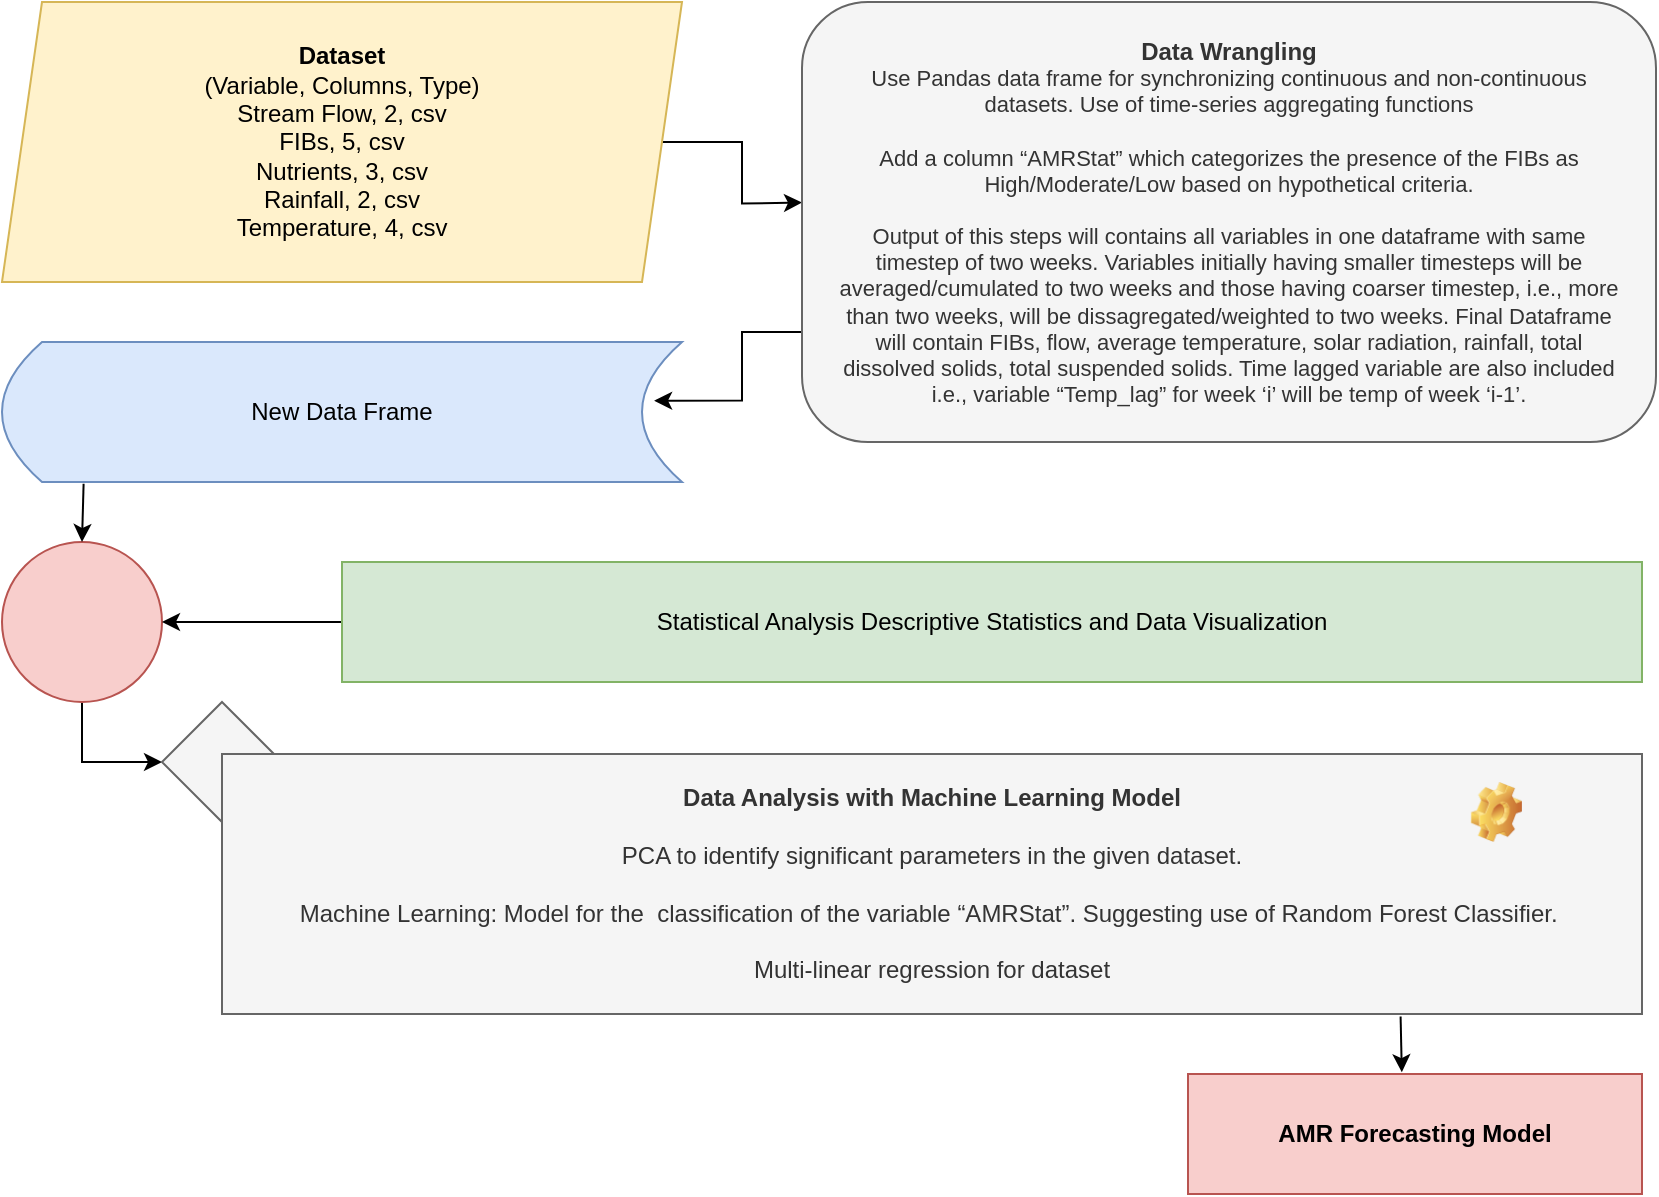 <mxfile version="21.1.8" type="github">
  <diagram id="C5RBs43oDa-KdzZeNtuy" name="Page-1">
    <mxGraphModel dx="1461" dy="957" grid="1" gridSize="10" guides="1" tooltips="1" connect="1" arrows="1" fold="1" page="1" pageScale="1" pageWidth="827" pageHeight="610" math="0" shadow="0">
      <root>
        <mxCell id="WIyWlLk6GJQsqaUBKTNV-0" />
        <mxCell id="WIyWlLk6GJQsqaUBKTNV-1" parent="WIyWlLk6GJQsqaUBKTNV-0" />
        <mxCell id="sMG2LNS1y5nzMgJAh2wD-17" style="edgeStyle=orthogonalEdgeStyle;rounded=0;orthogonalLoop=1;jettySize=auto;html=1;exitX=1;exitY=0.5;exitDx=0;exitDy=0;" edge="1" parent="WIyWlLk6GJQsqaUBKTNV-1" source="sMG2LNS1y5nzMgJAh2wD-0">
          <mxGeometry relative="1" as="geometry">
            <mxPoint x="400.0" y="104.286" as="targetPoint" />
          </mxGeometry>
        </mxCell>
        <mxCell id="sMG2LNS1y5nzMgJAh2wD-0" value="&lt;div&gt;&lt;b&gt;Dataset&lt;/b&gt;&lt;/div&gt;&lt;div&gt;(Variable, Columns, Type)&lt;/div&gt;&lt;div&gt;Stream Flow, 2, csv&lt;/div&gt;&lt;div&gt;FIBs, 5, csv&lt;/div&gt;&lt;div&gt;Nutrients, 3, csv&lt;/div&gt;&lt;div&gt;Rainfall, 2, csv&lt;/div&gt;&lt;div&gt;Temperature, 4, csv&lt;/div&gt;" style="shape=parallelogram;perimeter=parallelogramPerimeter;whiteSpace=wrap;html=1;fixedSize=1;fillColor=#fff2cc;strokeColor=#d6b656;" vertex="1" parent="WIyWlLk6GJQsqaUBKTNV-1">
          <mxGeometry y="4" width="340" height="140" as="geometry" />
        </mxCell>
        <mxCell id="sMG2LNS1y5nzMgJAh2wD-28" style="edgeStyle=orthogonalEdgeStyle;rounded=0;orthogonalLoop=1;jettySize=auto;html=1;exitX=0;exitY=0.75;exitDx=0;exitDy=0;entryX=0.959;entryY=0.419;entryDx=0;entryDy=0;entryPerimeter=0;" edge="1" parent="WIyWlLk6GJQsqaUBKTNV-1" source="sMG2LNS1y5nzMgJAh2wD-2" target="sMG2LNS1y5nzMgJAh2wD-3">
          <mxGeometry relative="1" as="geometry">
            <mxPoint x="360" y="217" as="targetPoint" />
          </mxGeometry>
        </mxCell>
        <mxCell id="sMG2LNS1y5nzMgJAh2wD-2" value="&lt;div&gt;&lt;b&gt;Data Wrangling&lt;/b&gt;&lt;/div&gt;&lt;div style=&quot;font-size: 11px;&quot;&gt;&lt;font style=&quot;font-size: 11px;&quot;&gt;Use Pandas data frame for synchronizing continuous and non-continuous datasets. Use of time-series aggregating functions&lt;/font&gt;&lt;/div&gt;&lt;div style=&quot;font-size: 11px;&quot;&gt;&lt;font style=&quot;font-size: 11px;&quot;&gt;&lt;br&gt;&lt;/font&gt;&lt;/div&gt;&lt;div style=&quot;font-size: 11px;&quot;&gt;&lt;font style=&quot;font-size: 11px;&quot;&gt;Add a column “AMRStat” which categorizes the presence of the FIBs as High/Moderate/Low based on hypothetical criteria.&lt;/font&gt;&lt;/div&gt;&lt;div style=&quot;font-size: 11px;&quot;&gt;&lt;font style=&quot;font-size: 11px;&quot;&gt;&lt;br&gt;&lt;/font&gt;&lt;/div&gt;&lt;div style=&quot;font-size: 11px;&quot;&gt;&lt;font style=&quot;font-size: 11px;&quot;&gt;Output of this steps will contains all variables in one dataframe with same timestep of two weeks. Variables initially having smaller timesteps will be averaged/cumulated to two weeks and those having coarser timestep, i.e., more than two weeks, will be dissagregated/weighted to two weeks. Final Dataframe will contain FIBs, flow, average temperature, solar radiation, rainfall, total dissolved solids, total suspended solids. Time lagged variable are also included i.e., variable “Temp_lag” for week ‘i’ will be temp of week ‘i-1’.&lt;/font&gt;&lt;/div&gt;" style="rounded=1;whiteSpace=wrap;html=1;fillColor=#f5f5f5;strokeColor=#666666;fontColor=#333333;spacingLeft=13;spacingRight=13;" vertex="1" parent="WIyWlLk6GJQsqaUBKTNV-1">
          <mxGeometry x="400" y="4" width="427" height="220" as="geometry" />
        </mxCell>
        <mxCell id="sMG2LNS1y5nzMgJAh2wD-3" value="New Data Frame" style="shape=dataStorage;whiteSpace=wrap;html=1;fixedSize=1;fillColor=#dae8fc;strokeColor=#6c8ebf;" vertex="1" parent="WIyWlLk6GJQsqaUBKTNV-1">
          <mxGeometry y="174" width="340" height="70" as="geometry" />
        </mxCell>
        <mxCell id="sMG2LNS1y5nzMgJAh2wD-31" style="edgeStyle=orthogonalEdgeStyle;rounded=0;orthogonalLoop=1;jettySize=auto;html=1;exitX=0.5;exitY=1;exitDx=0;exitDy=0;entryX=0;entryY=0.5;entryDx=0;entryDy=0;" edge="1" parent="WIyWlLk6GJQsqaUBKTNV-1" source="sMG2LNS1y5nzMgJAh2wD-5" target="sMG2LNS1y5nzMgJAh2wD-7">
          <mxGeometry relative="1" as="geometry">
            <mxPoint x="80" y="384" as="targetPoint" />
            <Array as="points">
              <mxPoint x="40" y="384" />
            </Array>
          </mxGeometry>
        </mxCell>
        <mxCell id="sMG2LNS1y5nzMgJAh2wD-5" value="" style="ellipse;whiteSpace=wrap;html=1;aspect=fixed;fillColor=#f8cecc;strokeColor=#b85450;" vertex="1" parent="WIyWlLk6GJQsqaUBKTNV-1">
          <mxGeometry y="274" width="80" height="80" as="geometry" />
        </mxCell>
        <mxCell id="sMG2LNS1y5nzMgJAh2wD-29" value="" style="edgeStyle=orthogonalEdgeStyle;rounded=0;orthogonalLoop=1;jettySize=auto;html=1;" edge="1" parent="WIyWlLk6GJQsqaUBKTNV-1" source="sMG2LNS1y5nzMgJAh2wD-6" target="sMG2LNS1y5nzMgJAh2wD-5">
          <mxGeometry relative="1" as="geometry" />
        </mxCell>
        <mxCell id="sMG2LNS1y5nzMgJAh2wD-6" value="&lt;div&gt;Statistical Analysis Descriptive Statistics and Data Visualization&lt;/div&gt;" style="rounded=0;whiteSpace=wrap;html=1;fillColor=#d5e8d4;strokeColor=#82b366;" vertex="1" parent="WIyWlLk6GJQsqaUBKTNV-1">
          <mxGeometry x="170" y="284" width="650" height="60" as="geometry" />
        </mxCell>
        <mxCell id="sMG2LNS1y5nzMgJAh2wD-7" value="" style="rhombus;whiteSpace=wrap;html=1;fillColor=#f5f5f5;fontColor=#333333;strokeColor=#666666;" vertex="1" parent="WIyWlLk6GJQsqaUBKTNV-1">
          <mxGeometry x="80" y="354" width="60" height="60" as="geometry" />
        </mxCell>
        <mxCell id="sMG2LNS1y5nzMgJAh2wD-9" value="&lt;div style=&quot;border-color: var(--border-color);&quot;&gt;&lt;b style=&quot;border-color: var(--border-color);&quot;&gt;Data Analysis with Machine Learning Model&lt;/b&gt;&lt;/div&gt;&lt;div style=&quot;border-color: var(--border-color);&quot;&gt;&lt;br style=&quot;border-color: var(--border-color);&quot;&gt;&lt;/div&gt;&lt;div style=&quot;border-color: var(--border-color);&quot;&gt;PCA to identify significant parameters in the given dataset.&lt;/div&gt;&lt;div style=&quot;border-color: var(--border-color);&quot;&gt;&lt;br style=&quot;border-color: var(--border-color);&quot;&gt;&lt;/div&gt;&lt;div style=&quot;border-color: var(--border-color);&quot;&gt;Machine Learning: Model for the&amp;nbsp; classification of the variable “AMRStat”. Suggesting use of Random Forest Classifier.&amp;nbsp;&lt;/div&gt;&lt;div style=&quot;border-color: var(--border-color);&quot;&gt;&lt;br style=&quot;border-color: var(--border-color);&quot;&gt;&lt;/div&gt;&lt;div style=&quot;border-color: var(--border-color);&quot;&gt;Multi-linear regression for dataset&lt;/div&gt;" style="rounded=0;whiteSpace=wrap;html=1;fillColor=#f5f5f5;fontColor=#333333;strokeColor=#666666;" vertex="1" parent="WIyWlLk6GJQsqaUBKTNV-1">
          <mxGeometry x="110" y="380" width="710" height="130" as="geometry" />
        </mxCell>
        <mxCell id="sMG2LNS1y5nzMgJAh2wD-10" value="&lt;p style=&quot;margin-top: 0pt; margin-bottom: 0pt; margin-left: 0in; direction: ltr; unicode-bidi: embed; word-break: normal;&quot;&gt;&lt;b&gt;AMR Forecasting Model&lt;/b&gt;&lt;/p&gt;" style="rounded=0;whiteSpace=wrap;html=1;fillColor=#f8cecc;strokeColor=#b85450;" vertex="1" parent="WIyWlLk6GJQsqaUBKTNV-1">
          <mxGeometry x="593" y="540" width="227" height="60" as="geometry" />
        </mxCell>
        <mxCell id="sMG2LNS1y5nzMgJAh2wD-34" value="" style="endArrow=classic;html=1;rounded=0;entryX=0.471;entryY=-0.015;entryDx=0;entryDy=0;exitX=0.83;exitY=1.01;exitDx=0;exitDy=0;exitPerimeter=0;entryPerimeter=0;" edge="1" parent="WIyWlLk6GJQsqaUBKTNV-1" source="sMG2LNS1y5nzMgJAh2wD-9" target="sMG2LNS1y5nzMgJAh2wD-10">
          <mxGeometry width="50" height="50" relative="1" as="geometry">
            <mxPoint x="650" y="574" as="sourcePoint" />
            <mxPoint x="580" y="404" as="targetPoint" />
          </mxGeometry>
        </mxCell>
        <mxCell id="sMG2LNS1y5nzMgJAh2wD-36" value="" style="endArrow=classic;html=1;rounded=0;entryX=0.5;entryY=0;entryDx=0;entryDy=0;exitX=0.12;exitY=1.013;exitDx=0;exitDy=0;exitPerimeter=0;" edge="1" parent="WIyWlLk6GJQsqaUBKTNV-1" source="sMG2LNS1y5nzMgJAh2wD-3" target="sMG2LNS1y5nzMgJAh2wD-5">
          <mxGeometry width="50" height="50" relative="1" as="geometry">
            <mxPoint x="530" y="444" as="sourcePoint" />
            <mxPoint x="580" y="394" as="targetPoint" />
          </mxGeometry>
        </mxCell>
        <mxCell id="sMG2LNS1y5nzMgJAh2wD-42" value="" style="shape=image;html=1;verticalLabelPosition=bottom;verticalAlign=top;imageAspect=1;aspect=fixed;image=img/clipart/Gear_128x128.png" vertex="1" parent="WIyWlLk6GJQsqaUBKTNV-1">
          <mxGeometry x="734.43" y="394" width="25.57" height="30" as="geometry" />
        </mxCell>
      </root>
    </mxGraphModel>
  </diagram>
</mxfile>

